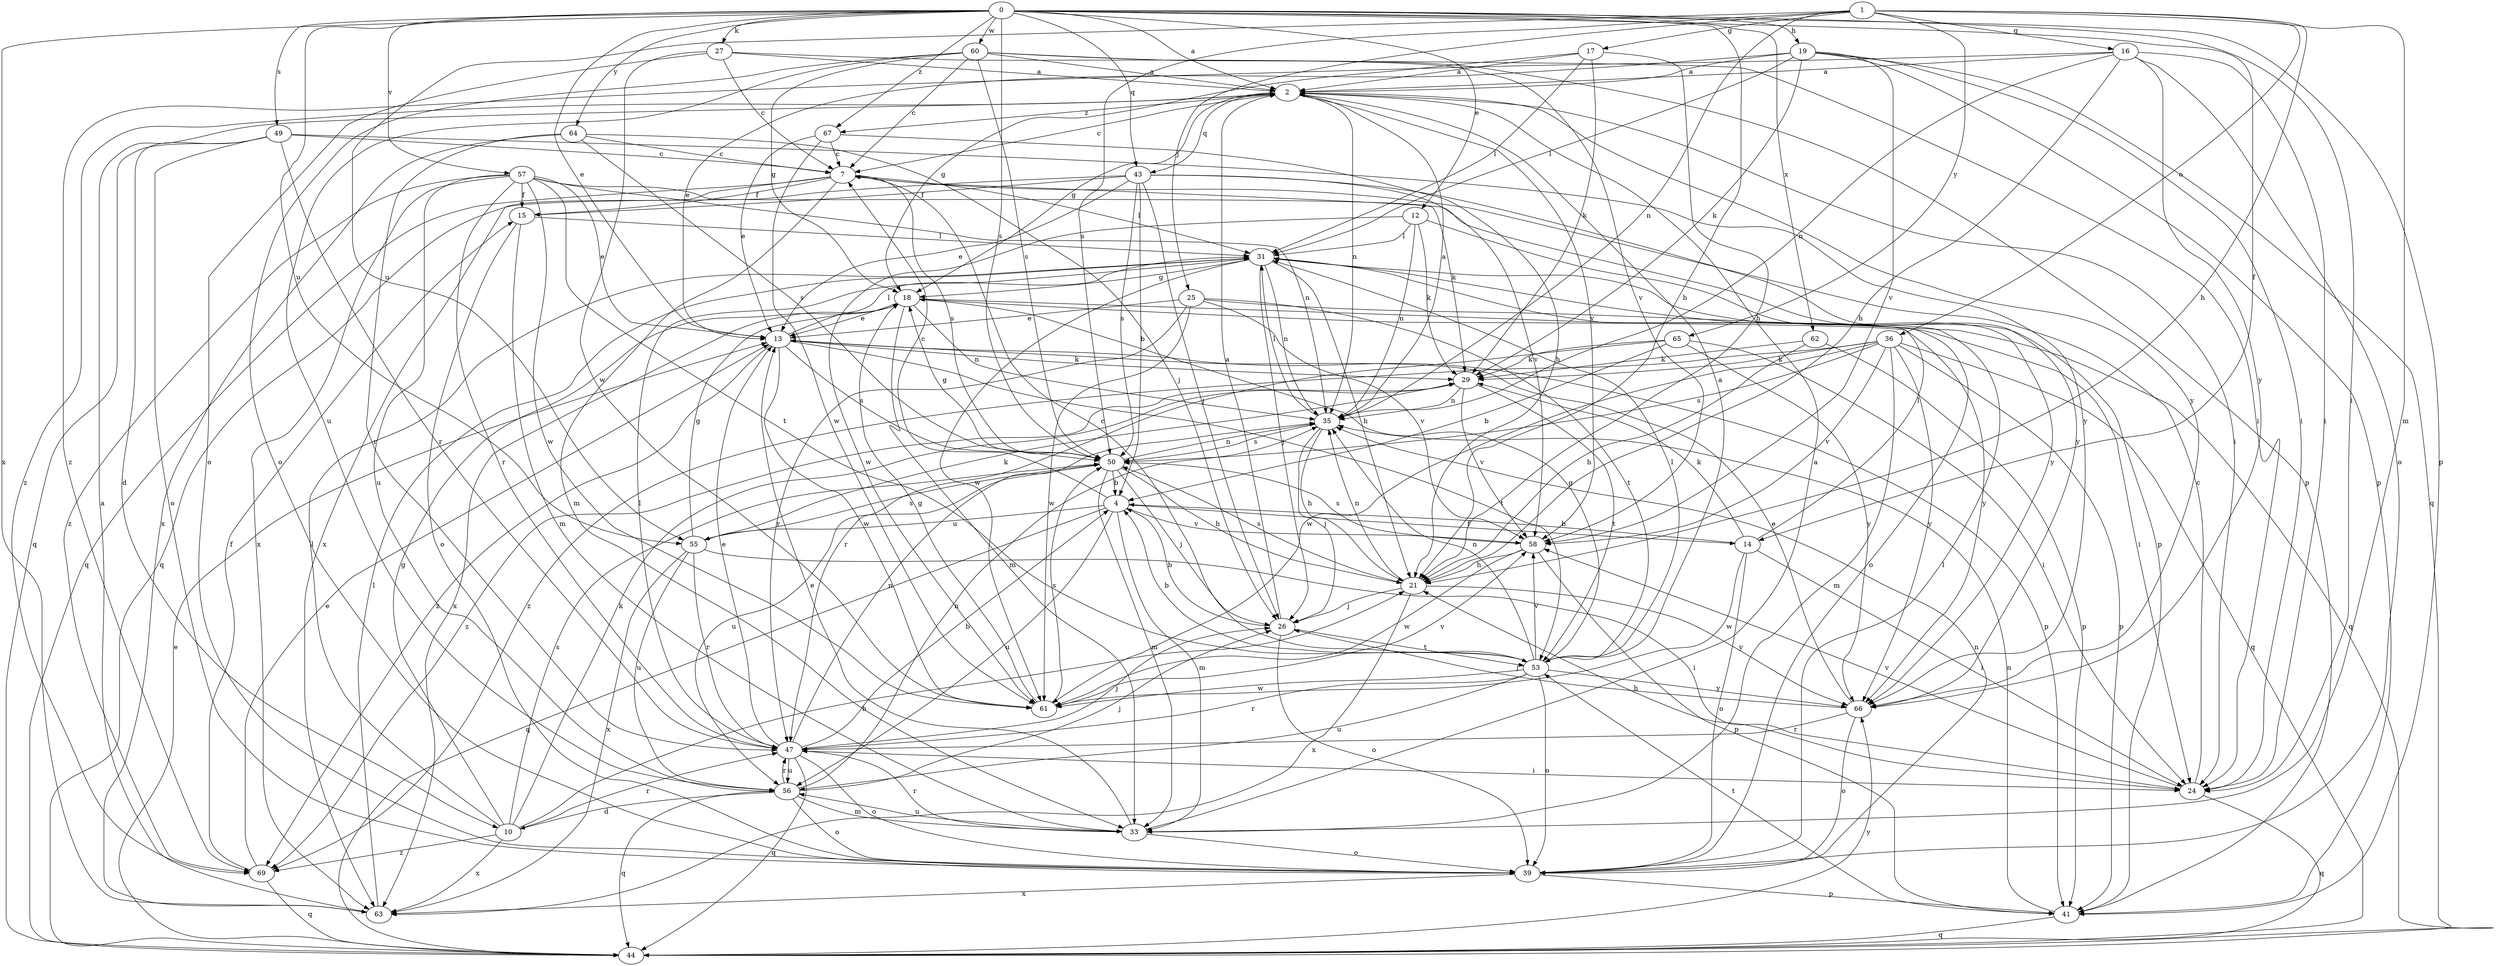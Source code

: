 strict digraph  {
0;
1;
2;
4;
7;
10;
12;
13;
14;
15;
16;
17;
18;
19;
21;
24;
25;
26;
27;
29;
31;
33;
35;
36;
39;
41;
43;
44;
47;
49;
50;
53;
55;
56;
57;
58;
60;
61;
62;
63;
64;
65;
66;
67;
69;
0 -> 2  [label=a];
0 -> 12  [label=e];
0 -> 13  [label=e];
0 -> 14  [label=f];
0 -> 19  [label=h];
0 -> 21  [label=h];
0 -> 24  [label=i];
0 -> 27  [label=k];
0 -> 41  [label=p];
0 -> 43  [label=q];
0 -> 49  [label=s];
0 -> 50  [label=s];
0 -> 55  [label=u];
0 -> 57  [label=v];
0 -> 60  [label=w];
0 -> 62  [label=x];
0 -> 63  [label=x];
0 -> 64  [label=y];
0 -> 67  [label=z];
1 -> 16  [label=g];
1 -> 17  [label=g];
1 -> 21  [label=h];
1 -> 25  [label=j];
1 -> 33  [label=m];
1 -> 35  [label=n];
1 -> 36  [label=o];
1 -> 50  [label=s];
1 -> 55  [label=u];
1 -> 65  [label=y];
2 -> 7  [label=c];
2 -> 18  [label=g];
2 -> 24  [label=i];
2 -> 35  [label=n];
2 -> 43  [label=q];
2 -> 58  [label=v];
2 -> 66  [label=y];
2 -> 67  [label=z];
2 -> 69  [label=z];
4 -> 7  [label=c];
4 -> 14  [label=f];
4 -> 33  [label=m];
4 -> 44  [label=q];
4 -> 55  [label=u];
4 -> 56  [label=u];
4 -> 58  [label=v];
7 -> 15  [label=f];
7 -> 31  [label=l];
7 -> 33  [label=m];
7 -> 41  [label=p];
7 -> 44  [label=q];
7 -> 50  [label=s];
7 -> 63  [label=x];
10 -> 18  [label=g];
10 -> 21  [label=h];
10 -> 29  [label=k];
10 -> 31  [label=l];
10 -> 47  [label=r];
10 -> 50  [label=s];
10 -> 63  [label=x];
10 -> 69  [label=z];
12 -> 29  [label=k];
12 -> 31  [label=l];
12 -> 35  [label=n];
12 -> 61  [label=w];
12 -> 66  [label=y];
13 -> 29  [label=k];
13 -> 31  [label=l];
13 -> 41  [label=p];
13 -> 50  [label=s];
13 -> 53  [label=t];
13 -> 61  [label=w];
13 -> 69  [label=z];
14 -> 4  [label=b];
14 -> 24  [label=i];
14 -> 29  [label=k];
14 -> 31  [label=l];
14 -> 39  [label=o];
14 -> 61  [label=w];
15 -> 31  [label=l];
15 -> 33  [label=m];
15 -> 39  [label=o];
16 -> 2  [label=a];
16 -> 21  [label=h];
16 -> 24  [label=i];
16 -> 35  [label=n];
16 -> 39  [label=o];
16 -> 66  [label=y];
16 -> 69  [label=z];
17 -> 2  [label=a];
17 -> 18  [label=g];
17 -> 21  [label=h];
17 -> 29  [label=k];
17 -> 31  [label=l];
18 -> 13  [label=e];
18 -> 24  [label=i];
18 -> 33  [label=m];
18 -> 35  [label=n];
18 -> 63  [label=x];
18 -> 66  [label=y];
19 -> 2  [label=a];
19 -> 13  [label=e];
19 -> 24  [label=i];
19 -> 29  [label=k];
19 -> 31  [label=l];
19 -> 41  [label=p];
19 -> 44  [label=q];
19 -> 58  [label=v];
21 -> 26  [label=j];
21 -> 35  [label=n];
21 -> 50  [label=s];
21 -> 63  [label=x];
21 -> 66  [label=y];
24 -> 7  [label=c];
24 -> 21  [label=h];
24 -> 44  [label=q];
24 -> 58  [label=v];
25 -> 13  [label=e];
25 -> 44  [label=q];
25 -> 47  [label=r];
25 -> 53  [label=t];
25 -> 58  [label=v];
25 -> 61  [label=w];
26 -> 2  [label=a];
26 -> 4  [label=b];
26 -> 39  [label=o];
26 -> 53  [label=t];
27 -> 2  [label=a];
27 -> 7  [label=c];
27 -> 39  [label=o];
27 -> 58  [label=v];
27 -> 61  [label=w];
29 -> 35  [label=n];
29 -> 53  [label=t];
29 -> 58  [label=v];
29 -> 69  [label=z];
31 -> 18  [label=g];
31 -> 21  [label=h];
31 -> 26  [label=j];
31 -> 35  [label=n];
31 -> 39  [label=o];
31 -> 61  [label=w];
33 -> 2  [label=a];
33 -> 13  [label=e];
33 -> 39  [label=o];
33 -> 47  [label=r];
33 -> 56  [label=u];
35 -> 2  [label=a];
35 -> 21  [label=h];
35 -> 26  [label=j];
35 -> 31  [label=l];
35 -> 50  [label=s];
36 -> 29  [label=k];
36 -> 33  [label=m];
36 -> 41  [label=p];
36 -> 44  [label=q];
36 -> 50  [label=s];
36 -> 58  [label=v];
36 -> 61  [label=w];
36 -> 66  [label=y];
36 -> 69  [label=z];
39 -> 31  [label=l];
39 -> 35  [label=n];
39 -> 41  [label=p];
39 -> 63  [label=x];
41 -> 35  [label=n];
41 -> 44  [label=q];
41 -> 53  [label=t];
43 -> 4  [label=b];
43 -> 13  [label=e];
43 -> 15  [label=f];
43 -> 26  [label=j];
43 -> 44  [label=q];
43 -> 50  [label=s];
43 -> 58  [label=v];
43 -> 66  [label=y];
44 -> 13  [label=e];
44 -> 66  [label=y];
47 -> 4  [label=b];
47 -> 13  [label=e];
47 -> 24  [label=i];
47 -> 26  [label=j];
47 -> 31  [label=l];
47 -> 35  [label=n];
47 -> 39  [label=o];
47 -> 44  [label=q];
47 -> 56  [label=u];
49 -> 7  [label=c];
49 -> 10  [label=d];
49 -> 39  [label=o];
49 -> 44  [label=q];
49 -> 47  [label=r];
49 -> 66  [label=y];
50 -> 4  [label=b];
50 -> 18  [label=g];
50 -> 21  [label=h];
50 -> 26  [label=j];
50 -> 33  [label=m];
50 -> 35  [label=n];
50 -> 56  [label=u];
53 -> 2  [label=a];
53 -> 4  [label=b];
53 -> 7  [label=c];
53 -> 18  [label=g];
53 -> 31  [label=l];
53 -> 35  [label=n];
53 -> 39  [label=o];
53 -> 47  [label=r];
53 -> 56  [label=u];
53 -> 58  [label=v];
53 -> 61  [label=w];
53 -> 66  [label=y];
55 -> 18  [label=g];
55 -> 24  [label=i];
55 -> 29  [label=k];
55 -> 47  [label=r];
55 -> 50  [label=s];
55 -> 56  [label=u];
55 -> 63  [label=x];
56 -> 10  [label=d];
56 -> 26  [label=j];
56 -> 33  [label=m];
56 -> 35  [label=n];
56 -> 39  [label=o];
56 -> 44  [label=q];
56 -> 47  [label=r];
57 -> 13  [label=e];
57 -> 15  [label=f];
57 -> 29  [label=k];
57 -> 35  [label=n];
57 -> 47  [label=r];
57 -> 53  [label=t];
57 -> 56  [label=u];
57 -> 61  [label=w];
57 -> 63  [label=x];
57 -> 69  [label=z];
58 -> 21  [label=h];
58 -> 41  [label=p];
58 -> 50  [label=s];
58 -> 61  [label=w];
60 -> 2  [label=a];
60 -> 7  [label=c];
60 -> 18  [label=g];
60 -> 24  [label=i];
60 -> 39  [label=o];
60 -> 41  [label=p];
60 -> 50  [label=s];
60 -> 56  [label=u];
61 -> 18  [label=g];
61 -> 50  [label=s];
61 -> 58  [label=v];
62 -> 21  [label=h];
62 -> 29  [label=k];
62 -> 41  [label=p];
63 -> 2  [label=a];
63 -> 31  [label=l];
64 -> 7  [label=c];
64 -> 26  [label=j];
64 -> 47  [label=r];
64 -> 50  [label=s];
64 -> 63  [label=x];
65 -> 4  [label=b];
65 -> 24  [label=i];
65 -> 29  [label=k];
65 -> 47  [label=r];
65 -> 66  [label=y];
66 -> 13  [label=e];
66 -> 26  [label=j];
66 -> 39  [label=o];
66 -> 47  [label=r];
67 -> 7  [label=c];
67 -> 13  [label=e];
67 -> 21  [label=h];
67 -> 61  [label=w];
69 -> 13  [label=e];
69 -> 15  [label=f];
69 -> 44  [label=q];
}
